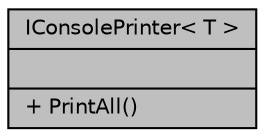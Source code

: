 digraph "IConsolePrinter&lt; T &gt;"
{
 // INTERACTIVE_SVG=YES
 // LATEX_PDF_SIZE
  edge [fontname="Helvetica",fontsize="10",labelfontname="Helvetica",labelfontsize="10"];
  node [fontname="Helvetica",fontsize="10",shape=record];
  Node1 [label="{IConsolePrinter\< T \>\n||+ PrintAll()\l}",height=0.2,width=0.4,color="black", fillcolor="grey75", style="filled", fontcolor="black",tooltip="Interfáz para mostrar datos por pantalla."];
}
